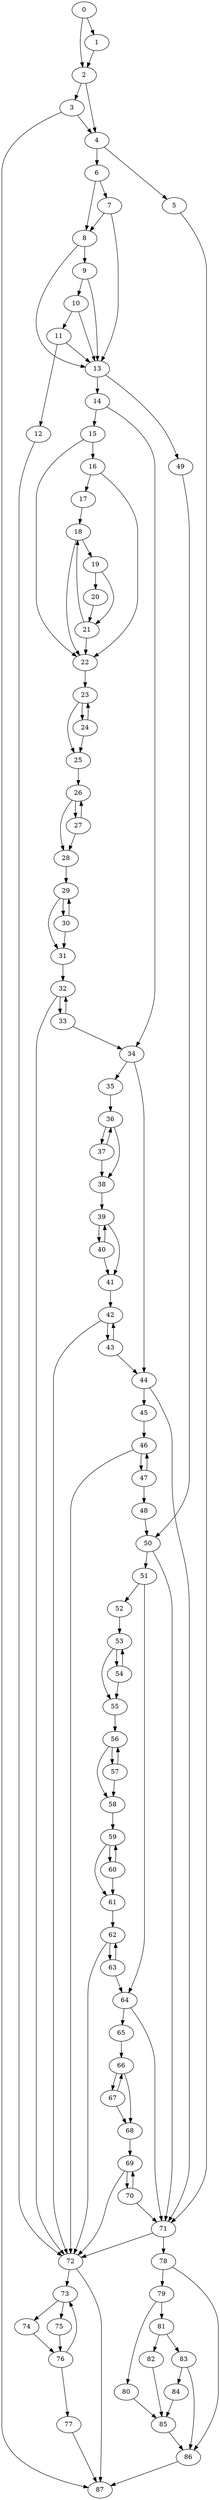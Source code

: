 digraph {
	0
	1
	2
	3
	4
	5
	6
	7
	8
	9
	10
	11
	12
	13
	14
	15
	16
	17
	18
	19
	20
	21
	22
	23
	24
	25
	26
	27
	28
	29
	30
	31
	32
	33
	34
	35
	36
	37
	38
	39
	40
	41
	42
	43
	44
	45
	46
	47
	48
	49
	50
	51
	52
	53
	54
	55
	56
	57
	58
	59
	60
	61
	62
	63
	64
	65
	66
	67
	68
	69
	70
	71
	72
	73
	74
	75
	76
	77
	78
	79
	80
	81
	82
	83
	84
	85
	86
	87
	17 -> 18
	21 -> 18
	15 -> 22
	16 -> 22
	18 -> 22
	21 -> 22
	29 -> 30
	53 -> 54
	59 -> 60
	59 -> 61
	60 -> 61
	2 -> 3
	23 -> 25
	24 -> 25
	26 -> 27
	39 -> 41
	40 -> 41
	45 -> 46
	47 -> 46
	68 -> 69
	70 -> 69
	5 -> 71
	44 -> 71
	50 -> 71
	64 -> 71
	70 -> 71
	79 -> 80
	47 -> 48
	63 -> 64
	51 -> 64
	42 -> 72
	46 -> 72
	62 -> 72
	69 -> 72
	71 -> 72
	12 -> 72
	32 -> 72
	6 -> 8
	7 -> 8
	8 -> 9
	38 -> 39
	40 -> 39
	48 -> 50
	49 -> 50
	73 -> 74
	81 -> 83
	34 -> 35
	39 -> 40
	42 -> 43
	13 -> 49
	76 -> 77
	78 -> 86
	83 -> 86
	85 -> 86
	0 -> 1
	10 -> 11
	22 -> 23
	24 -> 23
	46 -> 47
	66 -> 68
	67 -> 68
	72 -> 73
	76 -> 73
	74 -> 76
	75 -> 76
	2 -> 4
	3 -> 4
	6 -> 7
	31 -> 32
	33 -> 32
	36 -> 38
	37 -> 38
	44 -> 45
	28 -> 29
	30 -> 29
	81 -> 82
	77 -> 87
	86 -> 87
	3 -> 87
	72 -> 87
	29 -> 31
	30 -> 31
	50 -> 51
	58 -> 59
	60 -> 59
	67 -> 66
	65 -> 66
	78 -> 79
	14 -> 15
	26 -> 28
	27 -> 28
	34 -> 44
	43 -> 44
	0 -> 2
	1 -> 2
	9 -> 10
	32 -> 33
	79 -> 81
	4 -> 5
	9 -> 13
	10 -> 13
	11 -> 13
	7 -> 13
	8 -> 13
	18 -> 19
	23 -> 24
	37 -> 36
	35 -> 36
	41 -> 42
	43 -> 42
	56 -> 58
	57 -> 58
	62 -> 63
	64 -> 65
	19 -> 21
	20 -> 21
	52 -> 53
	54 -> 53
	69 -> 70
	4 -> 6
	11 -> 12
	25 -> 26
	27 -> 26
	33 -> 34
	14 -> 34
	36 -> 37
	51 -> 52
	55 -> 56
	57 -> 56
	56 -> 57
	61 -> 62
	63 -> 62
	66 -> 67
	71 -> 78
	13 -> 14
	15 -> 16
	16 -> 17
	19 -> 20
	83 -> 84
	80 -> 85
	82 -> 85
	84 -> 85
	53 -> 55
	54 -> 55
	73 -> 75
}
